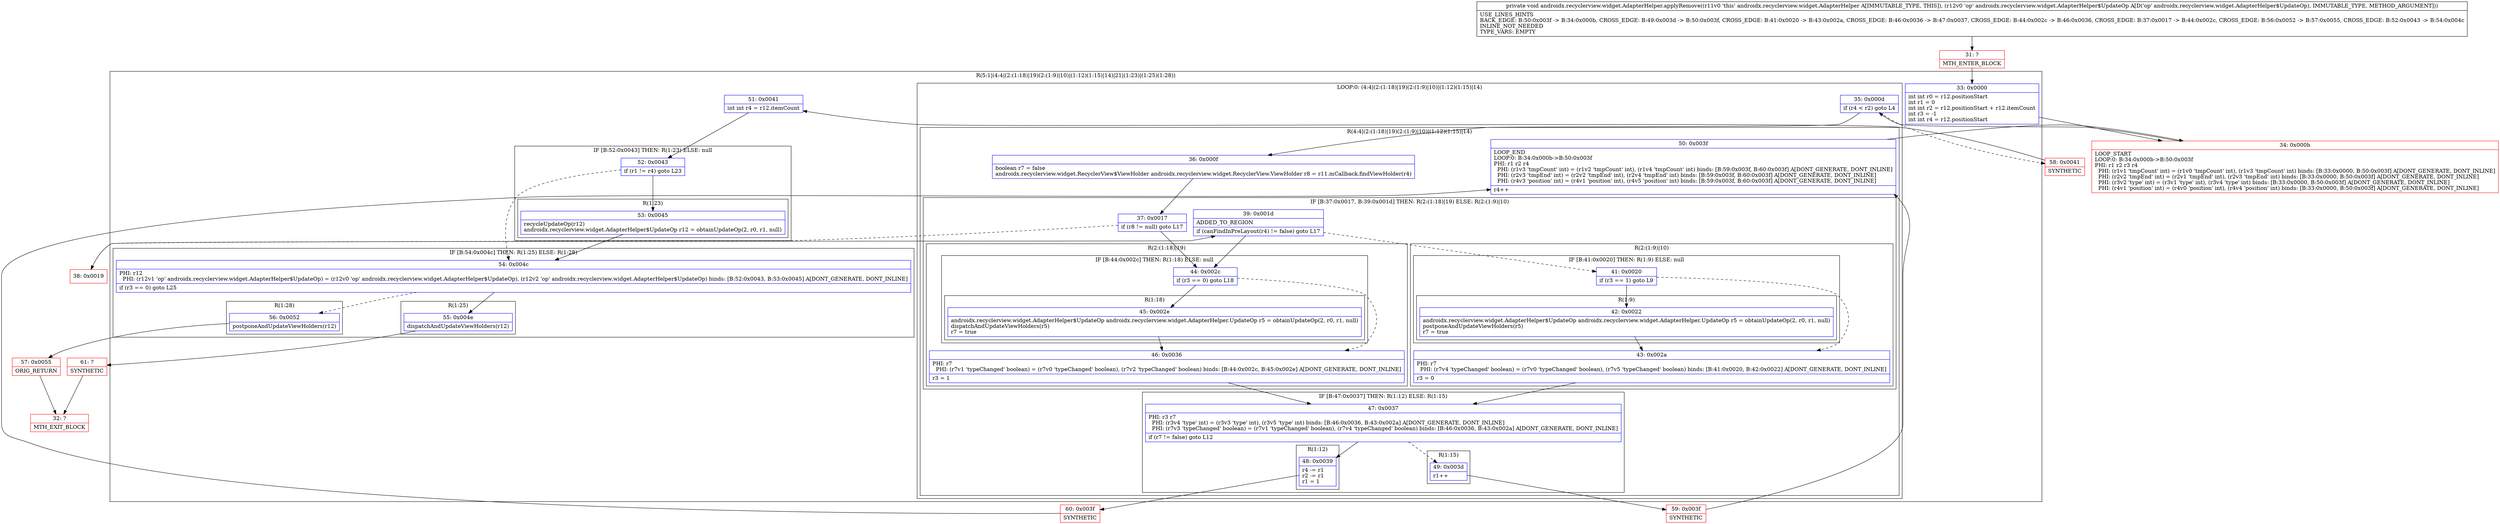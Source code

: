 digraph "CFG forandroidx.recyclerview.widget.AdapterHelper.applyRemove(Landroidx\/recyclerview\/widget\/AdapterHelper$UpdateOp;)V" {
subgraph cluster_Region_974183826 {
label = "R(5:1|(4:4|(2:(1:18)|19)(2:(1:9)|10)|(1:12)(1:15)|14)|21|(1:23)|(1:25)(1:28))";
node [shape=record,color=blue];
Node_33 [shape=record,label="{33\:\ 0x0000|int int r0 = r12.positionStart\lint r1 = 0\lint int r2 = r12.positionStart + r12.itemCount\lint r3 = \-1\lint int r4 = r12.positionStart\l}"];
subgraph cluster_LoopRegion_960765693 {
label = "LOOP:0: (4:4|(2:(1:18)|19)(2:(1:9)|10)|(1:12)(1:15)|14)";
node [shape=record,color=blue];
Node_35 [shape=record,label="{35\:\ 0x000d|if (r4 \< r2) goto L4\l}"];
subgraph cluster_Region_1549105598 {
label = "R(4:4|(2:(1:18)|19)(2:(1:9)|10)|(1:12)(1:15)|14)";
node [shape=record,color=blue];
Node_36 [shape=record,label="{36\:\ 0x000f|boolean r7 = false\landroidx.recyclerview.widget.RecyclerView$ViewHolder androidx.recyclerview.widget.RecyclerView.ViewHolder r8 = r11.mCallback.findViewHolder(r4)\l}"];
subgraph cluster_IfRegion_2008478741 {
label = "IF [B:37:0x0017, B:39:0x001d] THEN: R(2:(1:18)|19) ELSE: R(2:(1:9)|10)";
node [shape=record,color=blue];
Node_37 [shape=record,label="{37\:\ 0x0017|if (r8 != null) goto L17\l}"];
Node_39 [shape=record,label="{39\:\ 0x001d|ADDED_TO_REGION\l|if (canFindInPreLayout(r4) != false) goto L17\l}"];
subgraph cluster_Region_1386854894 {
label = "R(2:(1:18)|19)";
node [shape=record,color=blue];
subgraph cluster_IfRegion_1384064767 {
label = "IF [B:44:0x002c] THEN: R(1:18) ELSE: null";
node [shape=record,color=blue];
Node_44 [shape=record,label="{44\:\ 0x002c|if (r3 == 0) goto L18\l}"];
subgraph cluster_Region_519907699 {
label = "R(1:18)";
node [shape=record,color=blue];
Node_45 [shape=record,label="{45\:\ 0x002e|androidx.recyclerview.widget.AdapterHelper$UpdateOp androidx.recyclerview.widget.AdapterHelper.UpdateOp r5 = obtainUpdateOp(2, r0, r1, null)\ldispatchAndUpdateViewHolders(r5)\lr7 = true\l}"];
}
}
Node_46 [shape=record,label="{46\:\ 0x0036|PHI: r7 \l  PHI: (r7v1 'typeChanged' boolean) = (r7v0 'typeChanged' boolean), (r7v2 'typeChanged' boolean) binds: [B:44:0x002c, B:45:0x002e] A[DONT_GENERATE, DONT_INLINE]\l|r3 = 1\l}"];
}
subgraph cluster_Region_1176096000 {
label = "R(2:(1:9)|10)";
node [shape=record,color=blue];
subgraph cluster_IfRegion_1272277435 {
label = "IF [B:41:0x0020] THEN: R(1:9) ELSE: null";
node [shape=record,color=blue];
Node_41 [shape=record,label="{41\:\ 0x0020|if (r3 == 1) goto L9\l}"];
subgraph cluster_Region_1362239357 {
label = "R(1:9)";
node [shape=record,color=blue];
Node_42 [shape=record,label="{42\:\ 0x0022|androidx.recyclerview.widget.AdapterHelper$UpdateOp androidx.recyclerview.widget.AdapterHelper.UpdateOp r5 = obtainUpdateOp(2, r0, r1, null)\lpostponeAndUpdateViewHolders(r5)\lr7 = true\l}"];
}
}
Node_43 [shape=record,label="{43\:\ 0x002a|PHI: r7 \l  PHI: (r7v4 'typeChanged' boolean) = (r7v0 'typeChanged' boolean), (r7v5 'typeChanged' boolean) binds: [B:41:0x0020, B:42:0x0022] A[DONT_GENERATE, DONT_INLINE]\l|r3 = 0\l}"];
}
}
subgraph cluster_IfRegion_399430633 {
label = "IF [B:47:0x0037] THEN: R(1:12) ELSE: R(1:15)";
node [shape=record,color=blue];
Node_47 [shape=record,label="{47\:\ 0x0037|PHI: r3 r7 \l  PHI: (r3v4 'type' int) = (r3v3 'type' int), (r3v5 'type' int) binds: [B:46:0x0036, B:43:0x002a] A[DONT_GENERATE, DONT_INLINE]\l  PHI: (r7v3 'typeChanged' boolean) = (r7v1 'typeChanged' boolean), (r7v4 'typeChanged' boolean) binds: [B:46:0x0036, B:43:0x002a] A[DONT_GENERATE, DONT_INLINE]\l|if (r7 != false) goto L12\l}"];
subgraph cluster_Region_708301409 {
label = "R(1:12)";
node [shape=record,color=blue];
Node_48 [shape=record,label="{48\:\ 0x0039|r4 \-= r1\lr2 \-= r1\lr1 = 1\l}"];
}
subgraph cluster_Region_1576455709 {
label = "R(1:15)";
node [shape=record,color=blue];
Node_49 [shape=record,label="{49\:\ 0x003d|r1++\l}"];
}
}
Node_50 [shape=record,label="{50\:\ 0x003f|LOOP_END\lLOOP:0: B:34:0x000b\-\>B:50:0x003f\lPHI: r1 r2 r4 \l  PHI: (r1v3 'tmpCount' int) = (r1v2 'tmpCount' int), (r1v4 'tmpCount' int) binds: [B:59:0x003f, B:60:0x003f] A[DONT_GENERATE, DONT_INLINE]\l  PHI: (r2v3 'tmpEnd' int) = (r2v2 'tmpEnd' int), (r2v4 'tmpEnd' int) binds: [B:59:0x003f, B:60:0x003f] A[DONT_GENERATE, DONT_INLINE]\l  PHI: (r4v3 'position' int) = (r4v1 'position' int), (r4v5 'position' int) binds: [B:59:0x003f, B:60:0x003f] A[DONT_GENERATE, DONT_INLINE]\l|r4++\l}"];
}
}
Node_51 [shape=record,label="{51\:\ 0x0041|int int r4 = r12.itemCount\l}"];
subgraph cluster_IfRegion_1807743405 {
label = "IF [B:52:0x0043] THEN: R(1:23) ELSE: null";
node [shape=record,color=blue];
Node_52 [shape=record,label="{52\:\ 0x0043|if (r1 != r4) goto L23\l}"];
subgraph cluster_Region_1639347188 {
label = "R(1:23)";
node [shape=record,color=blue];
Node_53 [shape=record,label="{53\:\ 0x0045|recycleUpdateOp(r12)\landroidx.recyclerview.widget.AdapterHelper$UpdateOp r12 = obtainUpdateOp(2, r0, r1, null)\l}"];
}
}
subgraph cluster_IfRegion_1420611558 {
label = "IF [B:54:0x004c] THEN: R(1:25) ELSE: R(1:28)";
node [shape=record,color=blue];
Node_54 [shape=record,label="{54\:\ 0x004c|PHI: r12 \l  PHI: (r12v1 'op' androidx.recyclerview.widget.AdapterHelper$UpdateOp) = (r12v0 'op' androidx.recyclerview.widget.AdapterHelper$UpdateOp), (r12v2 'op' androidx.recyclerview.widget.AdapterHelper$UpdateOp) binds: [B:52:0x0043, B:53:0x0045] A[DONT_GENERATE, DONT_INLINE]\l|if (r3 == 0) goto L25\l}"];
subgraph cluster_Region_689984000 {
label = "R(1:25)";
node [shape=record,color=blue];
Node_55 [shape=record,label="{55\:\ 0x004e|dispatchAndUpdateViewHolders(r12)\l}"];
}
subgraph cluster_Region_1728509671 {
label = "R(1:28)";
node [shape=record,color=blue];
Node_56 [shape=record,label="{56\:\ 0x0052|postponeAndUpdateViewHolders(r12)\l}"];
}
}
}
Node_31 [shape=record,color=red,label="{31\:\ ?|MTH_ENTER_BLOCK\l}"];
Node_34 [shape=record,color=red,label="{34\:\ 0x000b|LOOP_START\lLOOP:0: B:34:0x000b\-\>B:50:0x003f\lPHI: r1 r2 r3 r4 \l  PHI: (r1v1 'tmpCount' int) = (r1v0 'tmpCount' int), (r1v3 'tmpCount' int) binds: [B:33:0x0000, B:50:0x003f] A[DONT_GENERATE, DONT_INLINE]\l  PHI: (r2v2 'tmpEnd' int) = (r2v1 'tmpEnd' int), (r2v3 'tmpEnd' int) binds: [B:33:0x0000, B:50:0x003f] A[DONT_GENERATE, DONT_INLINE]\l  PHI: (r3v2 'type' int) = (r3v1 'type' int), (r3v4 'type' int) binds: [B:33:0x0000, B:50:0x003f] A[DONT_GENERATE, DONT_INLINE]\l  PHI: (r4v1 'position' int) = (r4v0 'position' int), (r4v4 'position' int) binds: [B:33:0x0000, B:50:0x003f] A[DONT_GENERATE, DONT_INLINE]\l}"];
Node_38 [shape=record,color=red,label="{38\:\ 0x0019}"];
Node_60 [shape=record,color=red,label="{60\:\ 0x003f|SYNTHETIC\l}"];
Node_59 [shape=record,color=red,label="{59\:\ 0x003f|SYNTHETIC\l}"];
Node_58 [shape=record,color=red,label="{58\:\ 0x0041|SYNTHETIC\l}"];
Node_61 [shape=record,color=red,label="{61\:\ ?|SYNTHETIC\l}"];
Node_32 [shape=record,color=red,label="{32\:\ ?|MTH_EXIT_BLOCK\l}"];
Node_57 [shape=record,color=red,label="{57\:\ 0x0055|ORIG_RETURN\l}"];
MethodNode[shape=record,label="{private void androidx.recyclerview.widget.AdapterHelper.applyRemove((r11v0 'this' androidx.recyclerview.widget.AdapterHelper A[IMMUTABLE_TYPE, THIS]), (r12v0 'op' androidx.recyclerview.widget.AdapterHelper$UpdateOp A[D('op' androidx.recyclerview.widget.AdapterHelper$UpdateOp), IMMUTABLE_TYPE, METHOD_ARGUMENT]))  | USE_LINES_HINTS\lBACK_EDGE: B:50:0x003f \-\> B:34:0x000b, CROSS_EDGE: B:49:0x003d \-\> B:50:0x003f, CROSS_EDGE: B:41:0x0020 \-\> B:43:0x002a, CROSS_EDGE: B:46:0x0036 \-\> B:47:0x0037, CROSS_EDGE: B:44:0x002c \-\> B:46:0x0036, CROSS_EDGE: B:37:0x0017 \-\> B:44:0x002c, CROSS_EDGE: B:56:0x0052 \-\> B:57:0x0055, CROSS_EDGE: B:52:0x0043 \-\> B:54:0x004c\lINLINE_NOT_NEEDED\lTYPE_VARS: EMPTY\l}"];
MethodNode -> Node_31;Node_33 -> Node_34;
Node_35 -> Node_36;
Node_35 -> Node_58[style=dashed];
Node_36 -> Node_37;
Node_37 -> Node_38[style=dashed];
Node_37 -> Node_44;
Node_39 -> Node_41[style=dashed];
Node_39 -> Node_44;
Node_44 -> Node_45;
Node_44 -> Node_46[style=dashed];
Node_45 -> Node_46;
Node_46 -> Node_47;
Node_41 -> Node_42;
Node_41 -> Node_43[style=dashed];
Node_42 -> Node_43;
Node_43 -> Node_47;
Node_47 -> Node_48;
Node_47 -> Node_49[style=dashed];
Node_48 -> Node_60;
Node_49 -> Node_59;
Node_50 -> Node_34;
Node_51 -> Node_52;
Node_52 -> Node_53;
Node_52 -> Node_54[style=dashed];
Node_53 -> Node_54;
Node_54 -> Node_55;
Node_54 -> Node_56[style=dashed];
Node_55 -> Node_61;
Node_56 -> Node_57;
Node_31 -> Node_33;
Node_34 -> Node_35;
Node_38 -> Node_39;
Node_60 -> Node_50;
Node_59 -> Node_50;
Node_58 -> Node_51;
Node_61 -> Node_32;
Node_57 -> Node_32;
}

